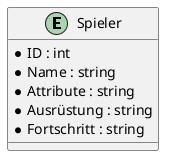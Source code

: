 @startuml Spieler
entity Spieler {
  * ID : int
  * Name : string
  * Attribute : string
  * Ausrüstung : string
  * Fortschritt : string
}
@enduml